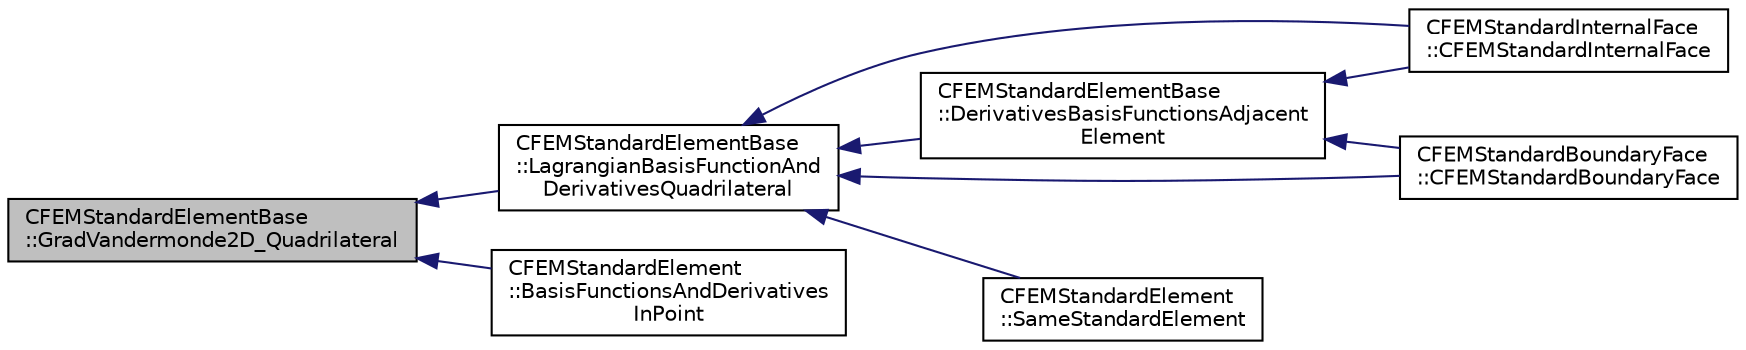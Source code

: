 digraph "CFEMStandardElementBase::GradVandermonde2D_Quadrilateral"
{
  edge [fontname="Helvetica",fontsize="10",labelfontname="Helvetica",labelfontsize="10"];
  node [fontname="Helvetica",fontsize="10",shape=record];
  rankdir="LR";
  Node146 [label="CFEMStandardElementBase\l::GradVandermonde2D_Quadrilateral",height=0.2,width=0.4,color="black", fillcolor="grey75", style="filled", fontcolor="black"];
  Node146 -> Node147 [dir="back",color="midnightblue",fontsize="10",style="solid",fontname="Helvetica"];
  Node147 [label="CFEMStandardElementBase\l::LagrangianBasisFunctionAnd\lDerivativesQuadrilateral",height=0.2,width=0.4,color="black", fillcolor="white", style="filled",URL="$class_c_f_e_m_standard_element_base.html#a876f6b9195c5376d47ca1450a9c2b664",tooltip="Function, which determines the values of the Lagrangian interpolation functions and its derivatives i..."];
  Node147 -> Node148 [dir="back",color="midnightblue",fontsize="10",style="solid",fontname="Helvetica"];
  Node148 [label="CFEMStandardElementBase\l::DerivativesBasisFunctionsAdjacent\lElement",height=0.2,width=0.4,color="black", fillcolor="white", style="filled",URL="$class_c_f_e_m_standard_element_base.html#afb1cec3d091753fa80105767654594e4",tooltip="Function, which computes the values of the derivatives of the basis functions of the adjacent element..."];
  Node148 -> Node149 [dir="back",color="midnightblue",fontsize="10",style="solid",fontname="Helvetica"];
  Node149 [label="CFEMStandardInternalFace\l::CFEMStandardInternalFace",height=0.2,width=0.4,color="black", fillcolor="white", style="filled",URL="$class_c_f_e_m_standard_internal_face.html#a03fc34bc2e61074ab778a30b940fb634",tooltip="Alternative constructor. "];
  Node148 -> Node150 [dir="back",color="midnightblue",fontsize="10",style="solid",fontname="Helvetica"];
  Node150 [label="CFEMStandardBoundaryFace\l::CFEMStandardBoundaryFace",height=0.2,width=0.4,color="black", fillcolor="white", style="filled",URL="$class_c_f_e_m_standard_boundary_face.html#a5a92fa174c37322a3ebd640d12ab8b3b",tooltip="Alternative constructor. "];
  Node147 -> Node151 [dir="back",color="midnightblue",fontsize="10",style="solid",fontname="Helvetica"];
  Node151 [label="CFEMStandardElement\l::SameStandardElement",height=0.2,width=0.4,color="black", fillcolor="white", style="filled",URL="$class_c_f_e_m_standard_element.html#a81ce632b76ad1e704b34455809686b4f",tooltip="Function, which checks if the function arguments correspond to this standard element. "];
  Node147 -> Node149 [dir="back",color="midnightblue",fontsize="10",style="solid",fontname="Helvetica"];
  Node147 -> Node150 [dir="back",color="midnightblue",fontsize="10",style="solid",fontname="Helvetica"];
  Node146 -> Node152 [dir="back",color="midnightblue",fontsize="10",style="solid",fontname="Helvetica"];
  Node152 [label="CFEMStandardElement\l::BasisFunctionsAndDerivatives\lInPoint",height=0.2,width=0.4,color="black", fillcolor="white", style="filled",URL="$class_c_f_e_m_standard_element.html#a0ce8e7aff7657aa636844f04bae3eac4",tooltip="Function, which computes the Lagrangian basis functions and its derivatives for the given parametric ..."];
}
